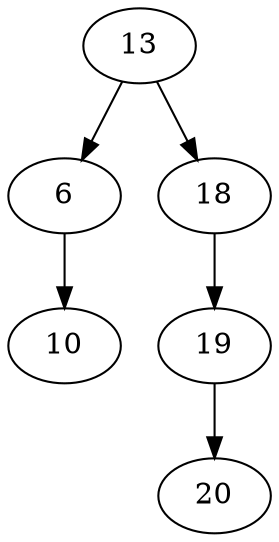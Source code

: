 digraph ArvoreBin {
	13;
	13 -> 6;
	13 -> 18;
	6;
	6 -> 10;
	10;
	18;
	18 -> 19;
	19;
	19 -> 20;
	20;
}